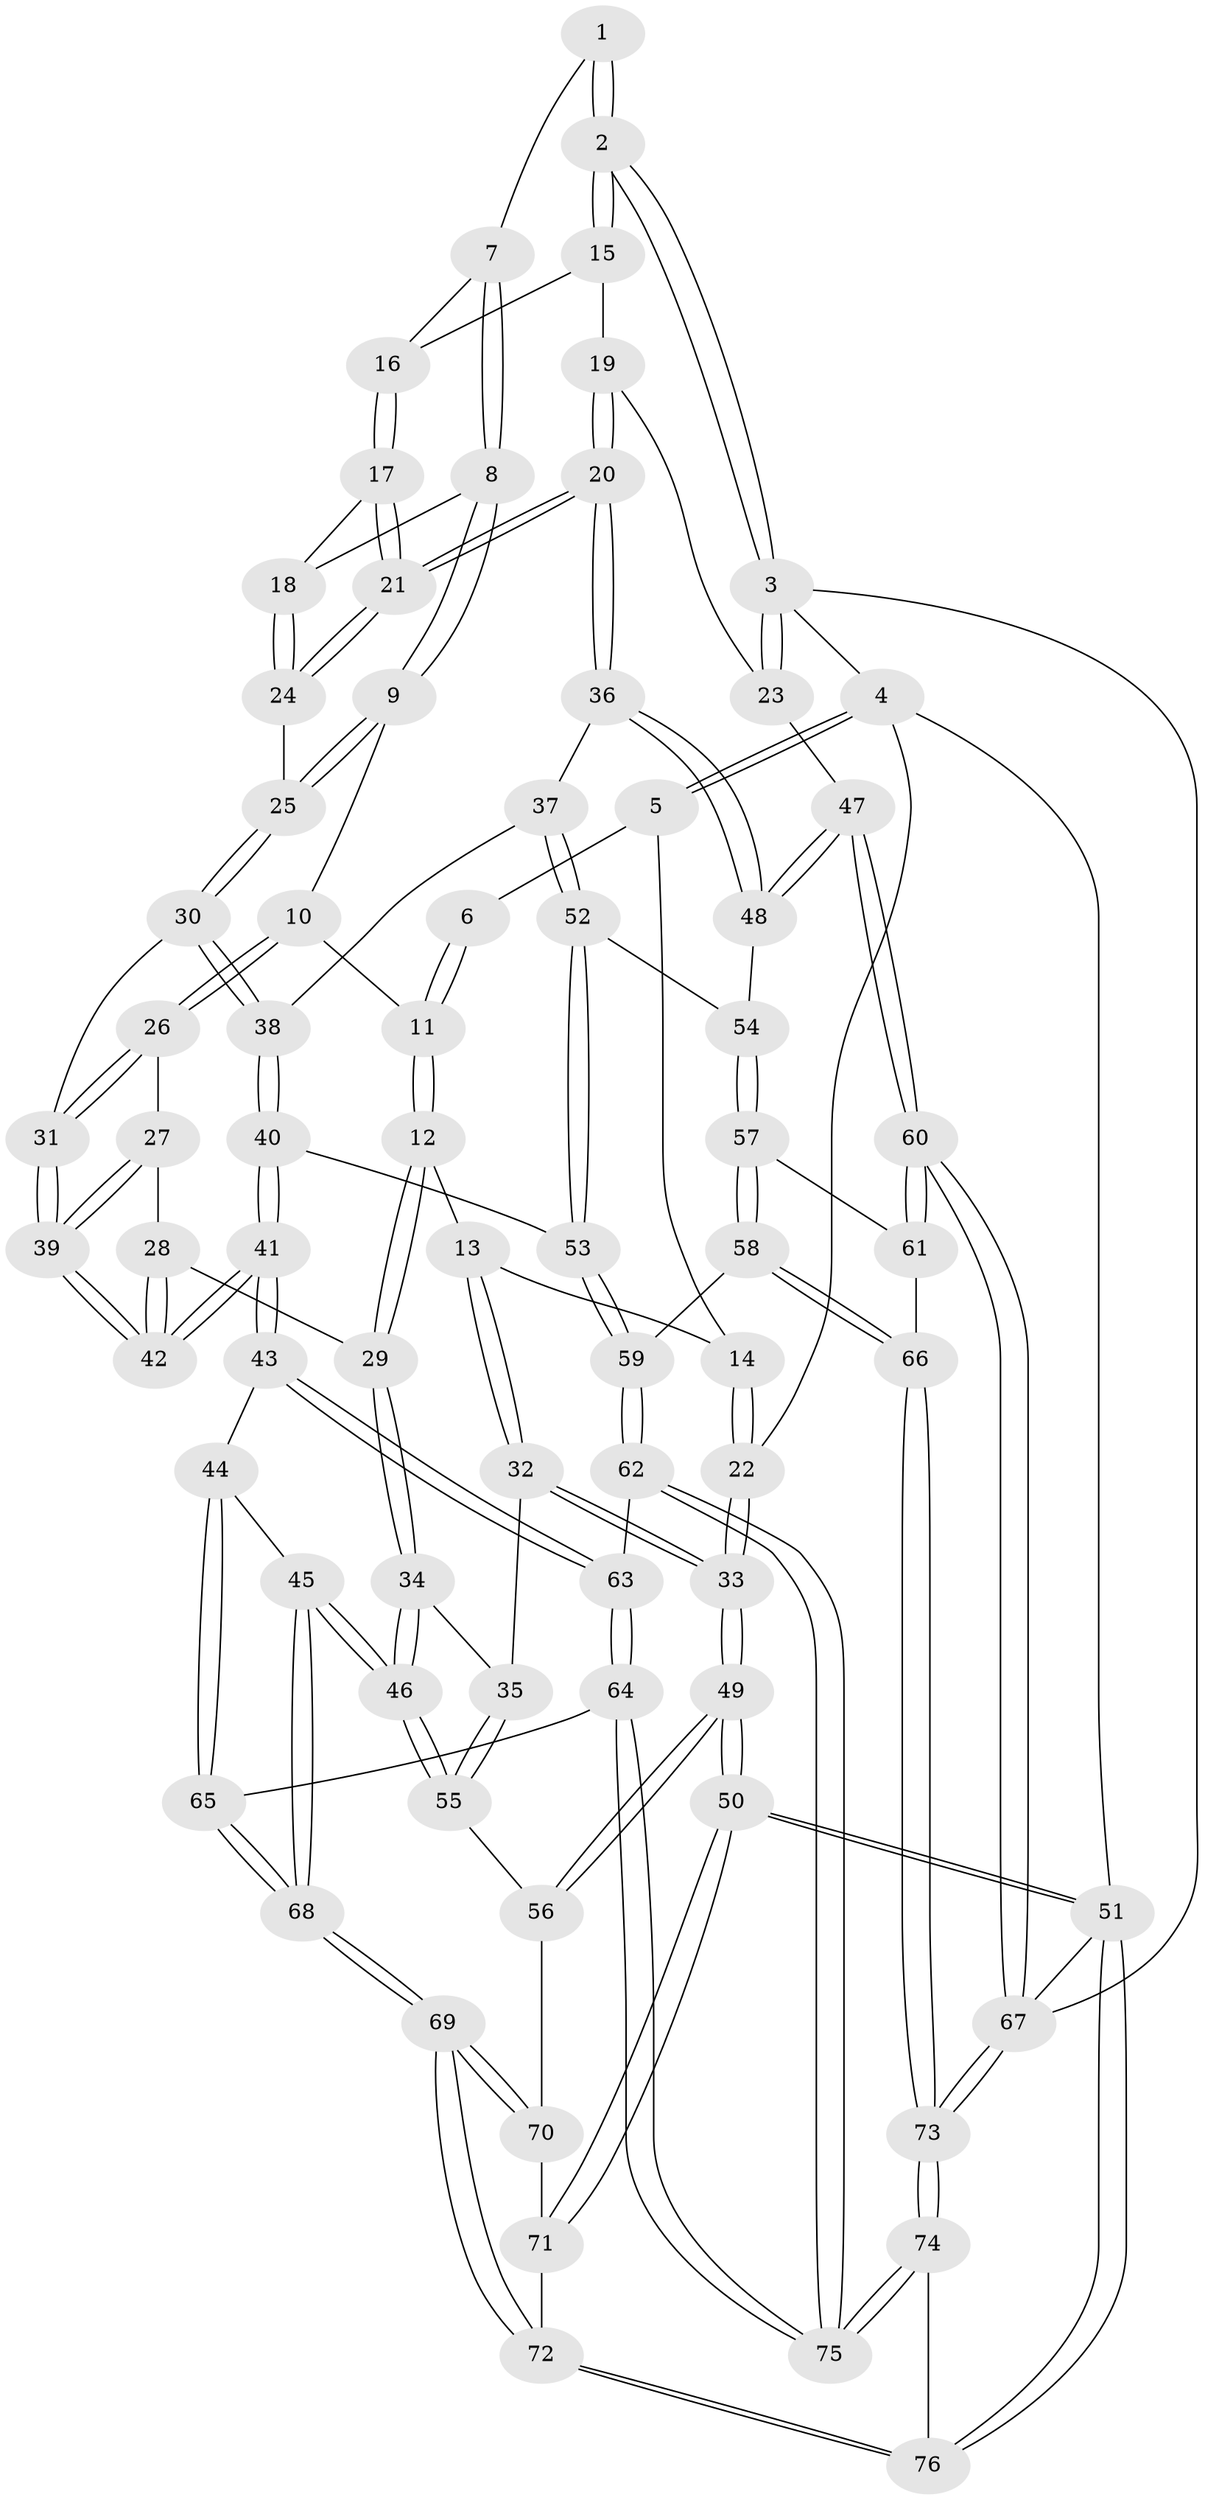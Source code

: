 // Generated by graph-tools (version 1.1) at 2025/00/03/09/25 05:00:22]
// undirected, 76 vertices, 187 edges
graph export_dot {
graph [start="1"]
  node [color=gray90,style=filled];
  1 [pos="+0.766191643780369+0"];
  2 [pos="+1+0"];
  3 [pos="+1+0"];
  4 [pos="+0+0"];
  5 [pos="+0+0"];
  6 [pos="+0.27040069643358794+0"];
  7 [pos="+0.7257622452859238+0.017730957148887647"];
  8 [pos="+0.6143793561467867+0.1512237371347753"];
  9 [pos="+0.5027230088333907+0.1957797995986537"];
  10 [pos="+0.4369287338865554+0.20922288224507263"];
  11 [pos="+0.38234131107376257+0.182117346227142"];
  12 [pos="+0.25031887205656067+0.2863837542273257"];
  13 [pos="+0.2178902102541949+0.2897849325796907"];
  14 [pos="+0.1607479124491397+0.2165133964209463"];
  15 [pos="+0.9092352461992325+0.18133114747843782"];
  16 [pos="+0.8114817797605178+0.16233287564127277"];
  17 [pos="+0.8072542727281655+0.2051220039572736"];
  18 [pos="+0.6833870685679032+0.26038970391604455"];
  19 [pos="+0.9403547869931549+0.2268254326921062"];
  20 [pos="+0.8545416626607607+0.40938218370479734"];
  21 [pos="+0.8340367712269336+0.3948468069451107"];
  22 [pos="+0+0.14673899327274426"];
  23 [pos="+1+0.1988428772654216"];
  24 [pos="+0.7160482407268233+0.3682033518451865"];
  25 [pos="+0.6737380401197782+0.38324312262905474"];
  26 [pos="+0.4656198387052843+0.3254605208563531"];
  27 [pos="+0.400804829019185+0.42923299676698373"];
  28 [pos="+0.3039607455576719+0.4521271802382006"];
  29 [pos="+0.3022418704619488+0.4518025927935527"];
  30 [pos="+0.6085638409652497+0.4274417302211895"];
  31 [pos="+0.5437335192121034+0.4049587861950787"];
  32 [pos="+0+0.42784913012899944"];
  33 [pos="+0+0.400678058510952"];
  34 [pos="+0.29201041530219934+0.4623210875389188"];
  35 [pos="+0.09344061033544247+0.5252973205693761"];
  36 [pos="+0.8935188215041069+0.4620856393914227"];
  37 [pos="+0.6815930524013156+0.5468256878435871"];
  38 [pos="+0.6117406734891372+0.5508325921277315"];
  39 [pos="+0.4560408567165971+0.5168990672362961"];
  40 [pos="+0.5569265759555277+0.6380292415384224"];
  41 [pos="+0.4581702028125334+0.640952368734586"];
  42 [pos="+0.4549321770858995+0.6276051149435403"];
  43 [pos="+0.45081698580739277+0.6470755597009715"];
  44 [pos="+0.4113823267597539+0.6624811043096033"];
  45 [pos="+0.2875116334076512+0.7003175077832843"];
  46 [pos="+0.2839915295900809+0.6985382449211724"];
  47 [pos="+1+0.5315938349536086"];
  48 [pos="+0.9087698557209534+0.47455539756277393"];
  49 [pos="+0+0.8151273781157103"];
  50 [pos="+0+1"];
  51 [pos="+0+1"];
  52 [pos="+0.749678316920022+0.6344543393620341"];
  53 [pos="+0.5957131888280943+0.6737559022393395"];
  54 [pos="+0.8027872191516338+0.639117052819108"];
  55 [pos="+0.17116609096441163+0.6736569895384378"];
  56 [pos="+0.10520549444635051+0.7390793419205928"];
  57 [pos="+0.8039510444003529+0.6752172531254597"];
  58 [pos="+0.7078795979366441+0.8039346403208127"];
  59 [pos="+0.6645418323082489+0.8032021232267997"];
  60 [pos="+1+0.6984061443093487"];
  61 [pos="+0.887075619121561+0.7491367902492606"];
  62 [pos="+0.6523534509142396+0.8193947182315506"];
  63 [pos="+0.48543353447240567+0.8003108699336929"];
  64 [pos="+0.4682230478321292+0.8860491188229203"];
  65 [pos="+0.429965737271779+0.8828979267276991"];
  66 [pos="+0.8107309507768609+0.8653099328589692"];
  67 [pos="+1+1"];
  68 [pos="+0.30471795415261255+0.8911099345468353"];
  69 [pos="+0.2722595888882669+0.9513792407234165"];
  70 [pos="+0.10587750901004582+0.7442947819011164"];
  71 [pos="+0.11142316506994646+0.8292403410955423"];
  72 [pos="+0.19111363831871997+1"];
  73 [pos="+1+1"];
  74 [pos="+0.5979998622298286+1"];
  75 [pos="+0.5739396842887702+0.9719138433389527"];
  76 [pos="+0.15758001312708966+1"];
  1 -- 2;
  1 -- 2;
  1 -- 7;
  2 -- 3;
  2 -- 3;
  2 -- 15;
  2 -- 15;
  3 -- 4;
  3 -- 23;
  3 -- 23;
  3 -- 67;
  4 -- 5;
  4 -- 5;
  4 -- 22;
  4 -- 51;
  5 -- 6;
  5 -- 14;
  6 -- 11;
  6 -- 11;
  7 -- 8;
  7 -- 8;
  7 -- 16;
  8 -- 9;
  8 -- 9;
  8 -- 18;
  9 -- 10;
  9 -- 25;
  9 -- 25;
  10 -- 11;
  10 -- 26;
  10 -- 26;
  11 -- 12;
  11 -- 12;
  12 -- 13;
  12 -- 29;
  12 -- 29;
  13 -- 14;
  13 -- 32;
  13 -- 32;
  14 -- 22;
  14 -- 22;
  15 -- 16;
  15 -- 19;
  16 -- 17;
  16 -- 17;
  17 -- 18;
  17 -- 21;
  17 -- 21;
  18 -- 24;
  18 -- 24;
  19 -- 20;
  19 -- 20;
  19 -- 23;
  20 -- 21;
  20 -- 21;
  20 -- 36;
  20 -- 36;
  21 -- 24;
  21 -- 24;
  22 -- 33;
  22 -- 33;
  23 -- 47;
  24 -- 25;
  25 -- 30;
  25 -- 30;
  26 -- 27;
  26 -- 31;
  26 -- 31;
  27 -- 28;
  27 -- 39;
  27 -- 39;
  28 -- 29;
  28 -- 42;
  28 -- 42;
  29 -- 34;
  29 -- 34;
  30 -- 31;
  30 -- 38;
  30 -- 38;
  31 -- 39;
  31 -- 39;
  32 -- 33;
  32 -- 33;
  32 -- 35;
  33 -- 49;
  33 -- 49;
  34 -- 35;
  34 -- 46;
  34 -- 46;
  35 -- 55;
  35 -- 55;
  36 -- 37;
  36 -- 48;
  36 -- 48;
  37 -- 38;
  37 -- 52;
  37 -- 52;
  38 -- 40;
  38 -- 40;
  39 -- 42;
  39 -- 42;
  40 -- 41;
  40 -- 41;
  40 -- 53;
  41 -- 42;
  41 -- 42;
  41 -- 43;
  41 -- 43;
  43 -- 44;
  43 -- 63;
  43 -- 63;
  44 -- 45;
  44 -- 65;
  44 -- 65;
  45 -- 46;
  45 -- 46;
  45 -- 68;
  45 -- 68;
  46 -- 55;
  46 -- 55;
  47 -- 48;
  47 -- 48;
  47 -- 60;
  47 -- 60;
  48 -- 54;
  49 -- 50;
  49 -- 50;
  49 -- 56;
  49 -- 56;
  50 -- 51;
  50 -- 51;
  50 -- 71;
  50 -- 71;
  51 -- 76;
  51 -- 76;
  51 -- 67;
  52 -- 53;
  52 -- 53;
  52 -- 54;
  53 -- 59;
  53 -- 59;
  54 -- 57;
  54 -- 57;
  55 -- 56;
  56 -- 70;
  57 -- 58;
  57 -- 58;
  57 -- 61;
  58 -- 59;
  58 -- 66;
  58 -- 66;
  59 -- 62;
  59 -- 62;
  60 -- 61;
  60 -- 61;
  60 -- 67;
  60 -- 67;
  61 -- 66;
  62 -- 63;
  62 -- 75;
  62 -- 75;
  63 -- 64;
  63 -- 64;
  64 -- 65;
  64 -- 75;
  64 -- 75;
  65 -- 68;
  65 -- 68;
  66 -- 73;
  66 -- 73;
  67 -- 73;
  67 -- 73;
  68 -- 69;
  68 -- 69;
  69 -- 70;
  69 -- 70;
  69 -- 72;
  69 -- 72;
  70 -- 71;
  71 -- 72;
  72 -- 76;
  72 -- 76;
  73 -- 74;
  73 -- 74;
  74 -- 75;
  74 -- 75;
  74 -- 76;
}
